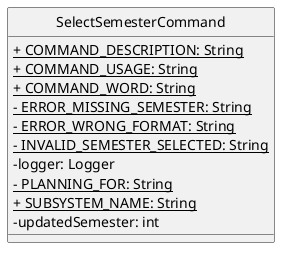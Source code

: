 @startuml
'https://plantuml.com/class-diagram
hide circle
skinparam classAttributeIconSize 0

class SelectSemesterCommand {
    <u>+ COMMAND_DESCRIPTION: String
    <u>+ COMMAND_USAGE: String
    <u>+ COMMAND_WORD: String
    <u>- ERROR_MISSING_SEMESTER: String
    <u>- ERROR_WRONG_FORMAT: String
    <u>- INVALID_SEMESTER_SELECTED: String
    - logger: Logger
    <u>- PLANNING_FOR: String
    <u>+ SUBSYSTEM_NAME: String
    - updatedSemester: int
}

@enduml